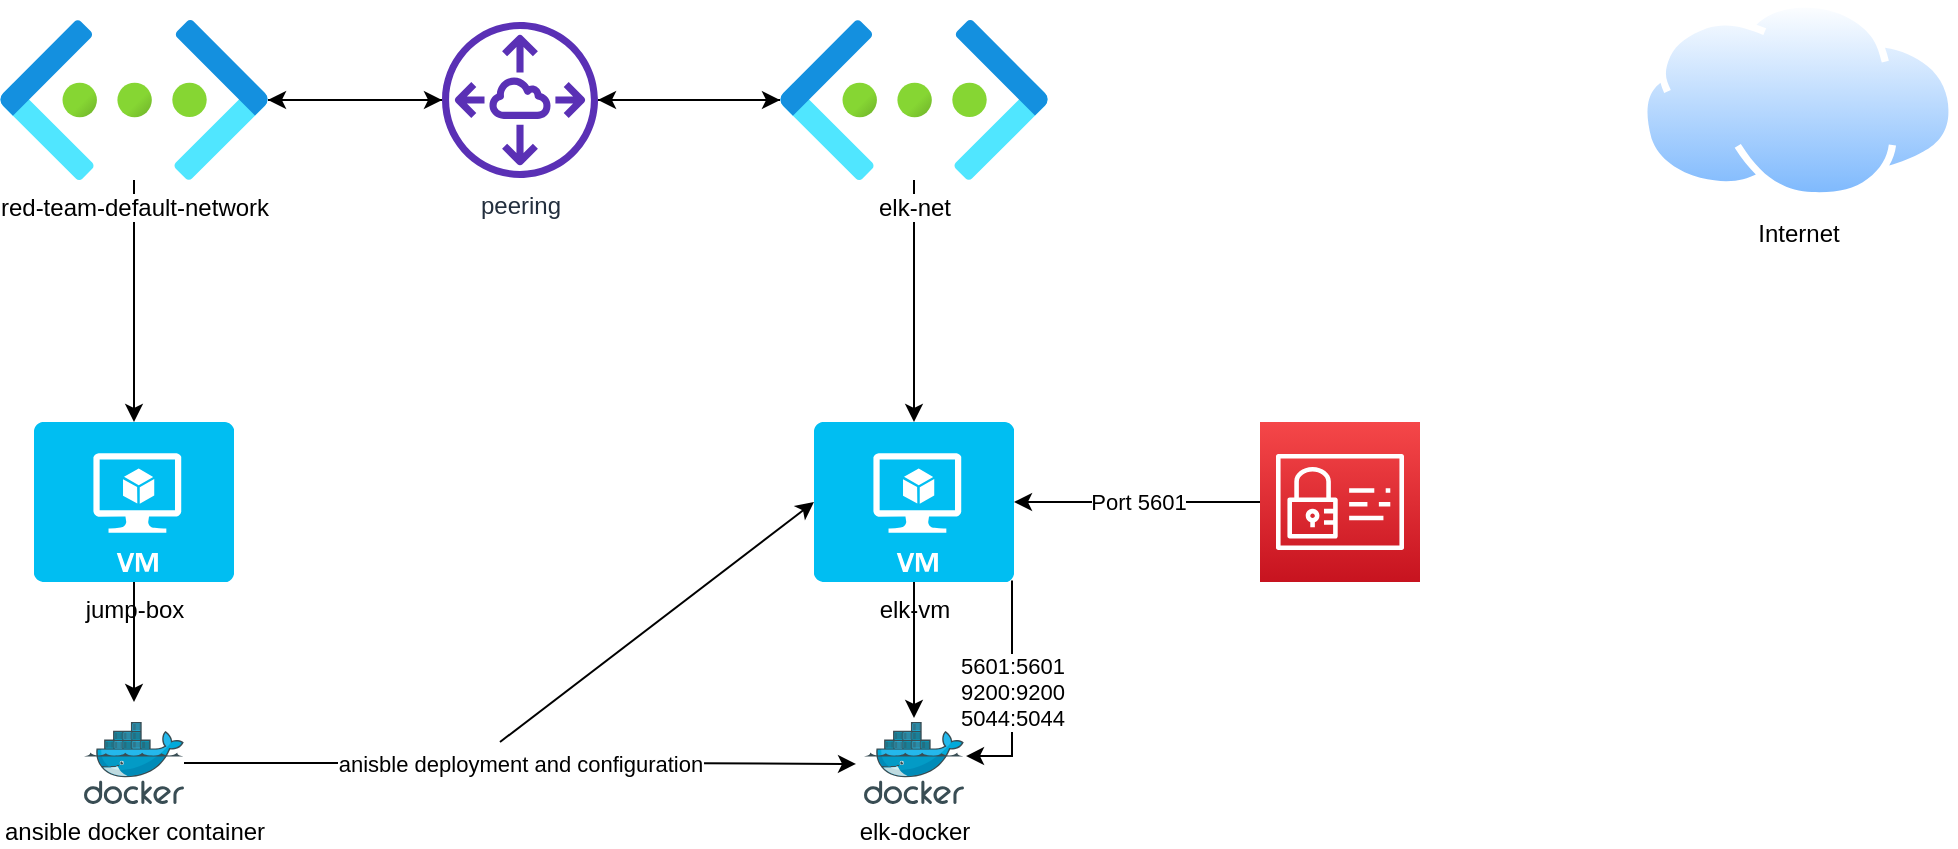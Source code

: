 <mxfile version="14.0.1" type="github">
  <diagram id="p6JLM_8M2Qhi4dKrnYwR" name="Page-1">
    <mxGraphModel dx="1426" dy="772" grid="1" gridSize="10" guides="1" tooltips="1" connect="1" arrows="1" fold="1" page="1" pageScale="1" pageWidth="1100" pageHeight="850" math="0" shadow="0">
      <root>
        <mxCell id="0" />
        <mxCell id="1" parent="0" />
        <mxCell id="etlffRKqnMTGyIb9DiFX-8" style="edgeStyle=orthogonalEdgeStyle;rounded=0;orthogonalLoop=1;jettySize=auto;html=1;" parent="1" source="etlffRKqnMTGyIb9DiFX-1" target="etlffRKqnMTGyIb9DiFX-3" edge="1">
          <mxGeometry relative="1" as="geometry" />
        </mxCell>
        <mxCell id="etlffRKqnMTGyIb9DiFX-16" style="edgeStyle=orthogonalEdgeStyle;rounded=0;orthogonalLoop=1;jettySize=auto;html=1;entryX=0.5;entryY=0;entryDx=0;entryDy=0;entryPerimeter=0;" parent="1" source="etlffRKqnMTGyIb9DiFX-1" target="etlffRKqnMTGyIb9DiFX-10" edge="1">
          <mxGeometry relative="1" as="geometry" />
        </mxCell>
        <mxCell id="etlffRKqnMTGyIb9DiFX-1" value="red-team-default-network" style="aspect=fixed;html=1;points=[];align=center;image;fontSize=12;image=img/lib/azure2/networking/Virtual_Networks.svg;" parent="1" vertex="1">
          <mxGeometry x="80" y="159" width="134" height="80" as="geometry" />
        </mxCell>
        <mxCell id="etlffRKqnMTGyIb9DiFX-7" style="edgeStyle=orthogonalEdgeStyle;rounded=0;orthogonalLoop=1;jettySize=auto;html=1;" parent="1" source="etlffRKqnMTGyIb9DiFX-2" target="etlffRKqnMTGyIb9DiFX-3" edge="1">
          <mxGeometry relative="1" as="geometry" />
        </mxCell>
        <mxCell id="etlffRKqnMTGyIb9DiFX-17" style="edgeStyle=orthogonalEdgeStyle;rounded=0;orthogonalLoop=1;jettySize=auto;html=1;entryX=0.5;entryY=0;entryDx=0;entryDy=0;entryPerimeter=0;" parent="1" source="etlffRKqnMTGyIb9DiFX-2" target="etlffRKqnMTGyIb9DiFX-12" edge="1">
          <mxGeometry relative="1" as="geometry" />
        </mxCell>
        <mxCell id="etlffRKqnMTGyIb9DiFX-2" value="elk-net" style="aspect=fixed;html=1;points=[];align=center;image;fontSize=12;image=img/lib/azure2/networking/Virtual_Networks.svg;" parent="1" vertex="1">
          <mxGeometry x="470" y="159" width="134" height="80" as="geometry" />
        </mxCell>
        <mxCell id="etlffRKqnMTGyIb9DiFX-4" value="" style="edgeStyle=orthogonalEdgeStyle;rounded=0;orthogonalLoop=1;jettySize=auto;html=1;" parent="1" source="etlffRKqnMTGyIb9DiFX-3" target="etlffRKqnMTGyIb9DiFX-1" edge="1">
          <mxGeometry relative="1" as="geometry" />
        </mxCell>
        <mxCell id="etlffRKqnMTGyIb9DiFX-5" value="" style="edgeStyle=orthogonalEdgeStyle;rounded=0;orthogonalLoop=1;jettySize=auto;html=1;" parent="1" source="etlffRKqnMTGyIb9DiFX-3" target="etlffRKqnMTGyIb9DiFX-2" edge="1">
          <mxGeometry relative="1" as="geometry" />
        </mxCell>
        <mxCell id="etlffRKqnMTGyIb9DiFX-3" value="peering" style="outlineConnect=0;fontColor=#232F3E;gradientColor=none;fillColor=#5A30B5;strokeColor=none;dashed=0;verticalLabelPosition=bottom;verticalAlign=top;align=center;html=1;fontSize=12;fontStyle=0;aspect=fixed;pointerEvents=1;shape=mxgraph.aws4.peering;" parent="1" vertex="1">
          <mxGeometry x="301" y="160" width="78" height="78" as="geometry" />
        </mxCell>
        <mxCell id="etlffRKqnMTGyIb9DiFX-21" style="edgeStyle=orthogonalEdgeStyle;rounded=0;orthogonalLoop=1;jettySize=auto;html=1;" parent="1" source="etlffRKqnMTGyIb9DiFX-10" edge="1">
          <mxGeometry relative="1" as="geometry">
            <mxPoint x="147" y="500" as="targetPoint" />
          </mxGeometry>
        </mxCell>
        <mxCell id="etlffRKqnMTGyIb9DiFX-10" value="jump-box" style="verticalLabelPosition=bottom;html=1;verticalAlign=top;align=center;strokeColor=none;fillColor=#00BEF2;shape=mxgraph.azure.virtual_machine;" parent="1" vertex="1">
          <mxGeometry x="97" y="360" width="100" height="80" as="geometry" />
        </mxCell>
        <mxCell id="etlffRKqnMTGyIb9DiFX-23" style="edgeStyle=orthogonalEdgeStyle;rounded=0;orthogonalLoop=1;jettySize=auto;html=1;entryX=0.5;entryY=-0.049;entryDx=0;entryDy=0;entryPerimeter=0;" parent="1" source="etlffRKqnMTGyIb9DiFX-12" target="etlffRKqnMTGyIb9DiFX-22" edge="1">
          <mxGeometry relative="1" as="geometry" />
        </mxCell>
        <mxCell id="BhzW3LJiTMypbDvLu19S-2" value="5601:5601&lt;br&gt;9200:9200&lt;br&gt;5044:5044" style="edgeStyle=orthogonalEdgeStyle;rounded=0;orthogonalLoop=1;jettySize=auto;html=1;exitX=0.99;exitY=0.99;exitDx=0;exitDy=0;exitPerimeter=0;entryX=1.02;entryY=0.415;entryDx=0;entryDy=0;entryPerimeter=0;" edge="1" parent="1" source="etlffRKqnMTGyIb9DiFX-12" target="etlffRKqnMTGyIb9DiFX-22">
          <mxGeometry relative="1" as="geometry">
            <Array as="points">
              <mxPoint x="586" y="527" />
            </Array>
          </mxGeometry>
        </mxCell>
        <mxCell id="etlffRKqnMTGyIb9DiFX-12" value="elk-vm" style="verticalLabelPosition=bottom;html=1;verticalAlign=top;align=center;strokeColor=none;fillColor=#00BEF2;shape=mxgraph.azure.virtual_machine;" parent="1" vertex="1">
          <mxGeometry x="487" y="360" width="100" height="80" as="geometry" />
        </mxCell>
        <mxCell id="etlffRKqnMTGyIb9DiFX-27" value="anisble deployment and configuration" style="edgeStyle=orthogonalEdgeStyle;rounded=0;orthogonalLoop=1;jettySize=auto;html=1;entryX=-0.08;entryY=0.512;entryDx=0;entryDy=0;entryPerimeter=0;" parent="1" source="etlffRKqnMTGyIb9DiFX-18" target="etlffRKqnMTGyIb9DiFX-22" edge="1">
          <mxGeometry relative="1" as="geometry">
            <mxPoint x="92" y="530.5" as="targetPoint" />
            <Array as="points">
              <mxPoint x="400" y="531" />
              <mxPoint x="400" y="531" />
            </Array>
          </mxGeometry>
        </mxCell>
        <mxCell id="etlffRKqnMTGyIb9DiFX-18" value="ansible docker container" style="aspect=fixed;html=1;points=[];align=center;image;fontSize=12;image=img/lib/mscae/Docker.svg;" parent="1" vertex="1">
          <mxGeometry x="122" y="510" width="50" height="41" as="geometry" />
        </mxCell>
        <mxCell id="etlffRKqnMTGyIb9DiFX-22" value="elk-docker" style="aspect=fixed;html=1;points=[];align=center;image;fontSize=12;image=img/lib/mscae/Docker.svg;" parent="1" vertex="1">
          <mxGeometry x="512" y="510" width="50" height="41" as="geometry" />
        </mxCell>
        <mxCell id="etlffRKqnMTGyIb9DiFX-30" value="" style="endArrow=classic;html=1;entryX=0;entryY=0.5;entryDx=0;entryDy=0;entryPerimeter=0;" parent="1" target="etlffRKqnMTGyIb9DiFX-12" edge="1">
          <mxGeometry width="50" height="50" relative="1" as="geometry">
            <mxPoint x="330" y="520" as="sourcePoint" />
            <mxPoint x="400" y="440" as="targetPoint" />
          </mxGeometry>
        </mxCell>
        <mxCell id="BhzW3LJiTMypbDvLu19S-1" value="Port 5601" style="edgeStyle=orthogonalEdgeStyle;rounded=0;orthogonalLoop=1;jettySize=auto;html=1;entryX=1;entryY=0.5;entryDx=0;entryDy=0;entryPerimeter=0;" edge="1" parent="1" source="etlffRKqnMTGyIb9DiFX-32" target="etlffRKqnMTGyIb9DiFX-12">
          <mxGeometry relative="1" as="geometry" />
        </mxCell>
        <mxCell id="etlffRKqnMTGyIb9DiFX-32" value="" style="outlineConnect=0;fontColor=#232F3E;gradientColor=#F54749;gradientDirection=north;fillColor=#C7131F;strokeColor=#ffffff;dashed=0;verticalLabelPosition=bottom;verticalAlign=top;align=center;html=1;fontSize=12;fontStyle=0;aspect=fixed;shape=mxgraph.aws4.resourceIcon;resIcon=mxgraph.aws4.identity_and_access_management;" parent="1" vertex="1">
          <mxGeometry x="710" y="360" width="80" height="80" as="geometry" />
        </mxCell>
        <mxCell id="etlffRKqnMTGyIb9DiFX-37" value="Internet" style="aspect=fixed;perimeter=ellipsePerimeter;html=1;align=center;shadow=0;dashed=0;spacingTop=3;image;image=img/lib/active_directory/internet_cloud.svg;" parent="1" vertex="1">
          <mxGeometry x="900" y="149.25" width="157.94" height="99.5" as="geometry" />
        </mxCell>
      </root>
    </mxGraphModel>
  </diagram>
</mxfile>
